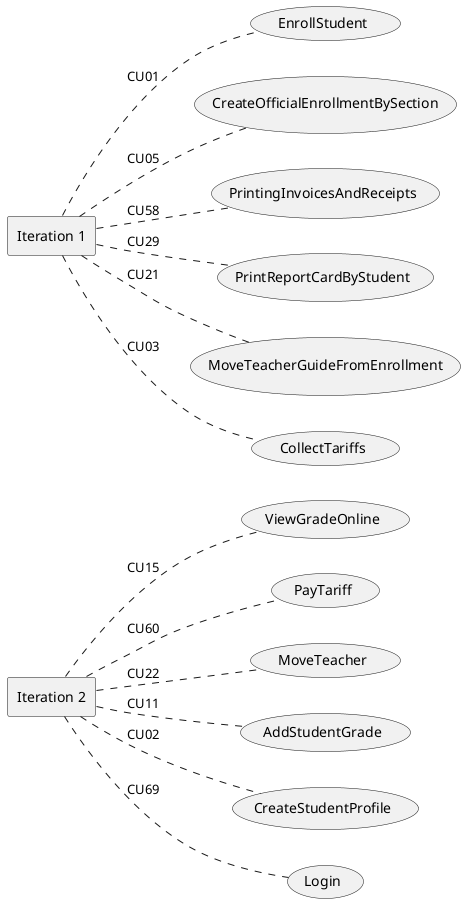 @startuml
'skinparam BackgroundColor transparent
left to right direction

rectangle "Iteration 2" as Iteration2

usecase CU15 as "ViewGradeOnline"
usecase CU60 as "PayTariff"
usecase CU22 as "MoveTeacher"
usecase CU11 as "AddStudentGrade"
usecase CU02 as "CreateStudentProfile"
usecase CU69 as "Login"

Iteration2 .. CU15 : CU15
Iteration2 .. CU60 : CU60
Iteration2 .. CU22 : CU22
Iteration2 .. CU11 : CU11
Iteration2 .. CU02 : CU02
Iteration2 .. CU69 : CU69



rectangle "Iteration 1" as Iteration1

usecase CU01 as "EnrollStudent"
usecase CU05 as "CreateOfficialEnrollmentBySection"
usecase CU58 as "PrintingInvoicesAndReceipts"
usecase CU29 as "PrintReportCardByStudent"
usecase CU21 as "MoveTeacherGuideFromEnrollment"
usecase CU03 as "CollectTariffs"

Iteration1 .. CU01 : CU01
Iteration1 .. CU05 : CU05
Iteration1 .. CU58 : CU58
Iteration1 .. CU29 : CU29
Iteration1 .. CU21 : CU21
Iteration1 .. CU03 : CU03

@enduml